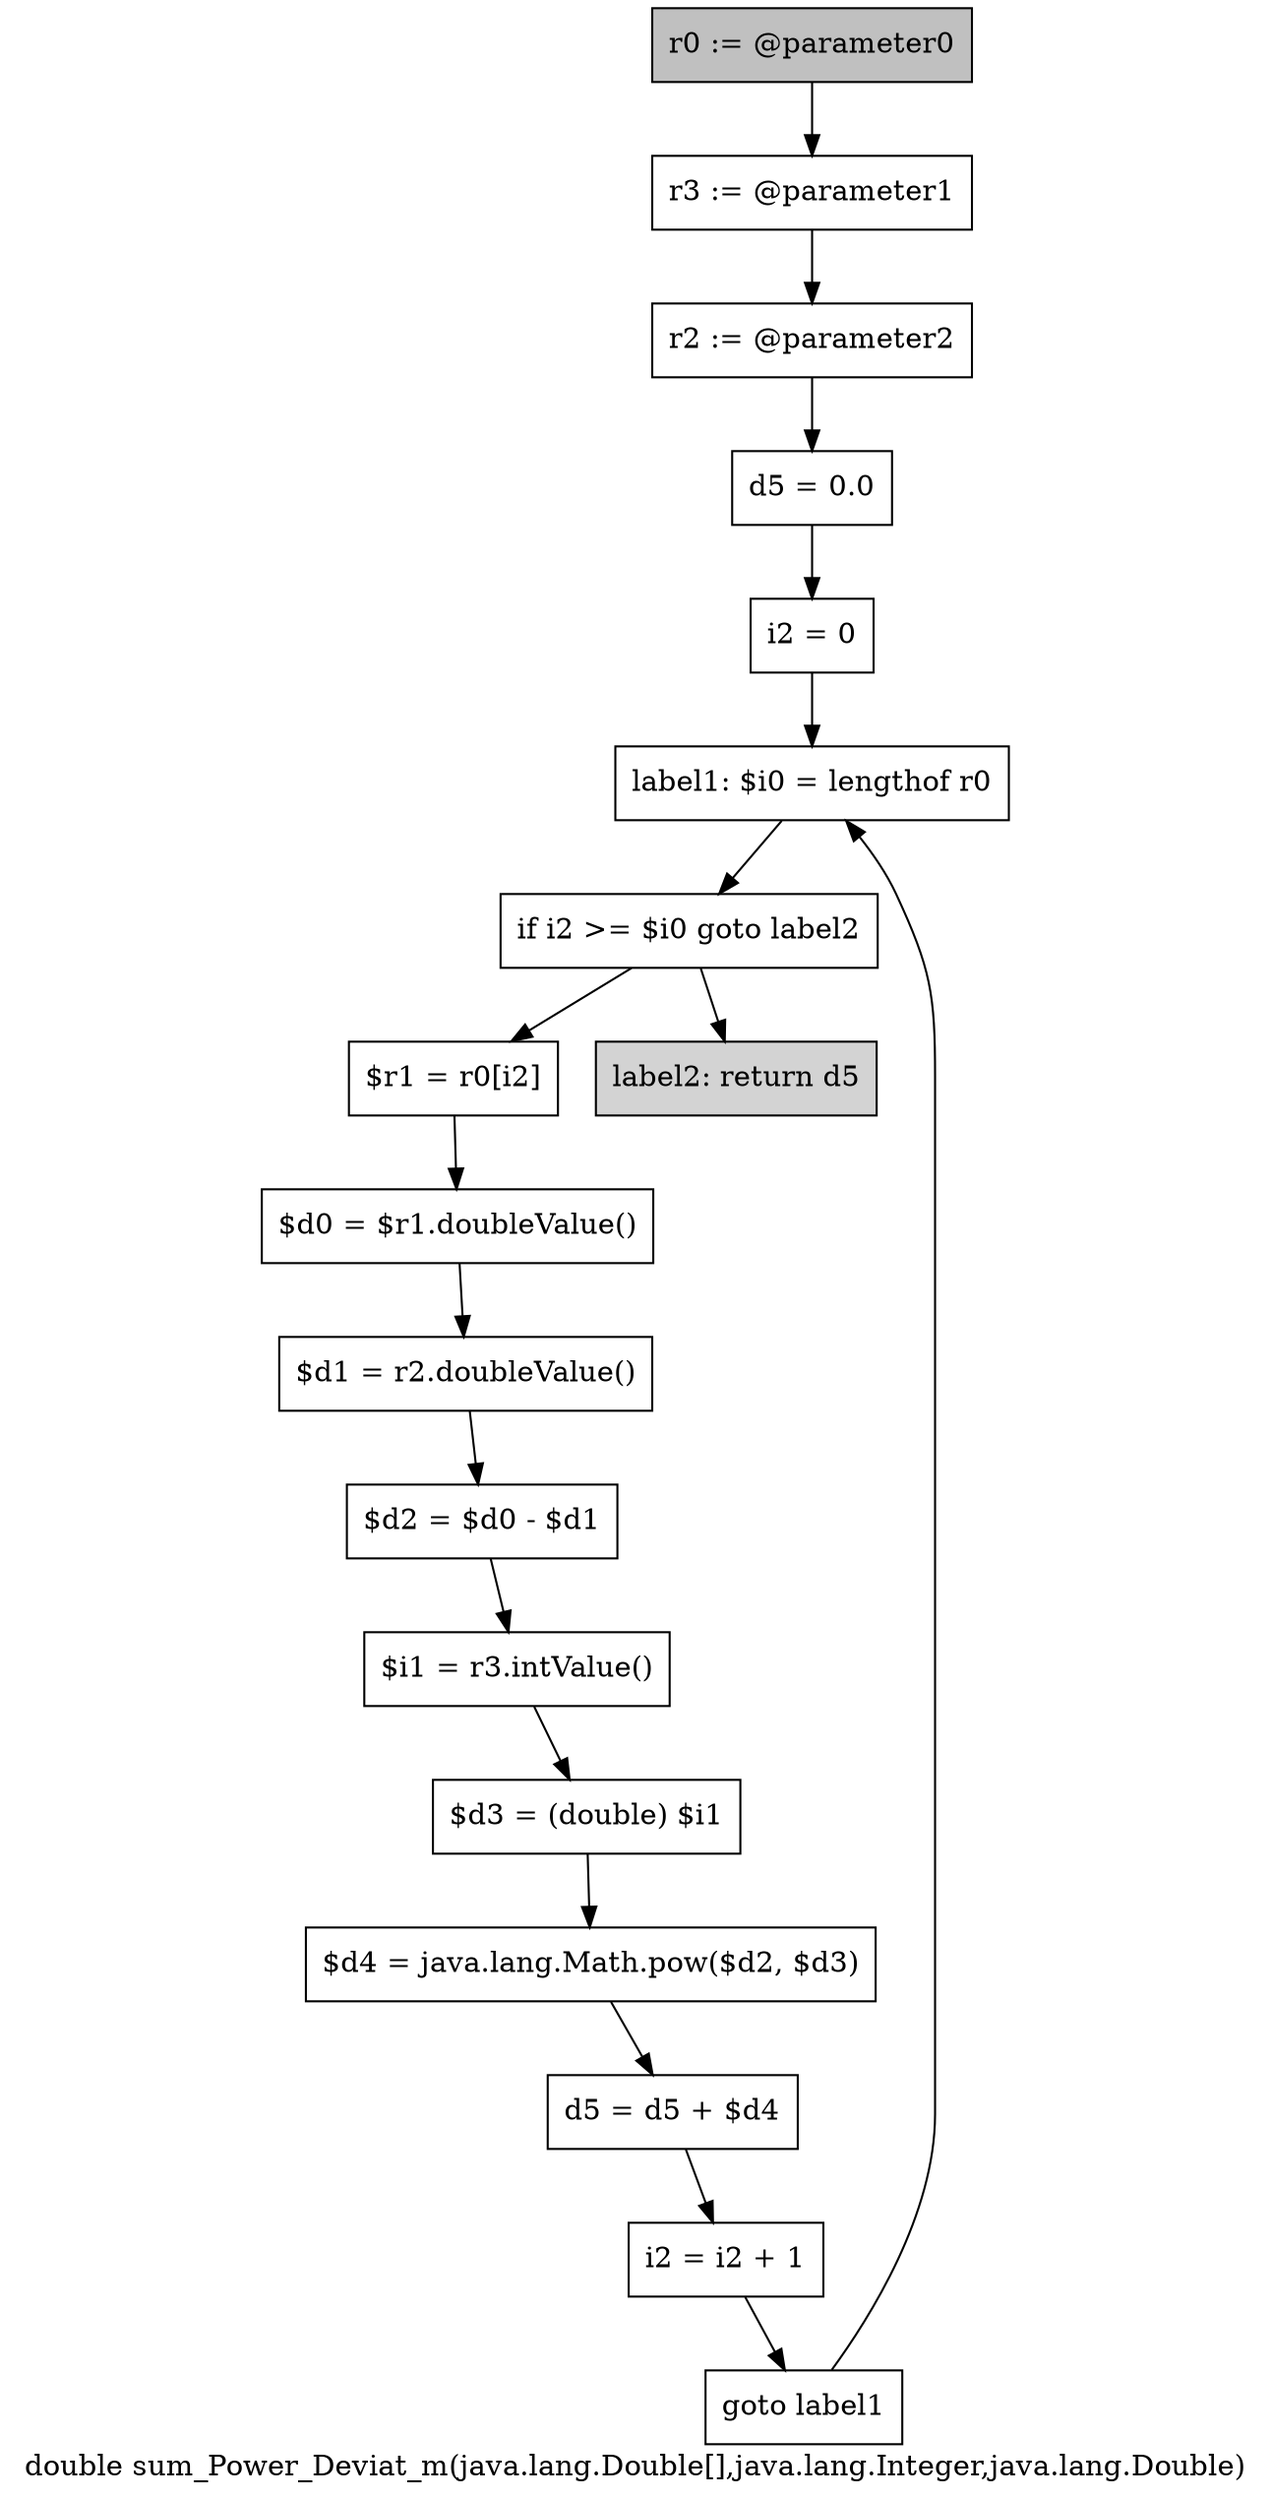 digraph "double sum_Power_Deviat_m(java.lang.Double[],java.lang.Integer,java.lang.Double)" {
    label="double sum_Power_Deviat_m(java.lang.Double[],java.lang.Integer,java.lang.Double)";
    node [shape=box];
    "0" [style=filled,fillcolor=gray,label="r0 := @parameter0",];
    "1" [label="r3 := @parameter1",];
    "0"->"1";
    "2" [label="r2 := @parameter2",];
    "1"->"2";
    "3" [label="d5 = 0.0",];
    "2"->"3";
    "4" [label="i2 = 0",];
    "3"->"4";
    "5" [label="label1: $i0 = lengthof r0",];
    "4"->"5";
    "6" [label="if i2 >= $i0 goto label2",];
    "5"->"6";
    "7" [label="$r1 = r0[i2]",];
    "6"->"7";
    "17" [style=filled,fillcolor=lightgray,label="label2: return d5",];
    "6"->"17";
    "8" [label="$d0 = $r1.doubleValue()",];
    "7"->"8";
    "9" [label="$d1 = r2.doubleValue()",];
    "8"->"9";
    "10" [label="$d2 = $d0 - $d1",];
    "9"->"10";
    "11" [label="$i1 = r3.intValue()",];
    "10"->"11";
    "12" [label="$d3 = (double) $i1",];
    "11"->"12";
    "13" [label="$d4 = java.lang.Math.pow($d2, $d3)",];
    "12"->"13";
    "14" [label="d5 = d5 + $d4",];
    "13"->"14";
    "15" [label="i2 = i2 + 1",];
    "14"->"15";
    "16" [label="goto label1",];
    "15"->"16";
    "16"->"5";
}
